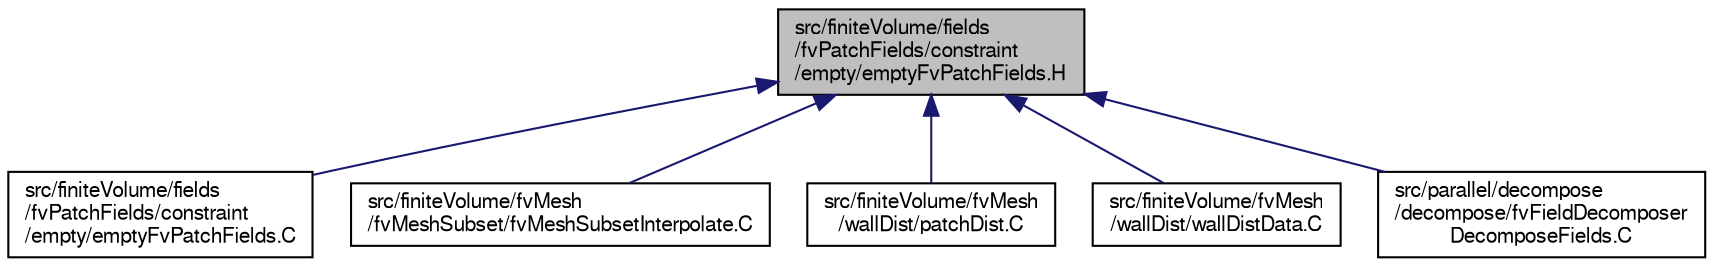 digraph "src/finiteVolume/fields/fvPatchFields/constraint/empty/emptyFvPatchFields.H"
{
  bgcolor="transparent";
  edge [fontname="FreeSans",fontsize="10",labelfontname="FreeSans",labelfontsize="10"];
  node [fontname="FreeSans",fontsize="10",shape=record];
  Node190 [label="src/finiteVolume/fields\l/fvPatchFields/constraint\l/empty/emptyFvPatchFields.H",height=0.2,width=0.4,color="black", fillcolor="grey75", style="filled", fontcolor="black"];
  Node190 -> Node191 [dir="back",color="midnightblue",fontsize="10",style="solid",fontname="FreeSans"];
  Node191 [label="src/finiteVolume/fields\l/fvPatchFields/constraint\l/empty/emptyFvPatchFields.C",height=0.2,width=0.4,color="black",URL="$a01619.html"];
  Node190 -> Node192 [dir="back",color="midnightblue",fontsize="10",style="solid",fontname="FreeSans"];
  Node192 [label="src/finiteVolume/fvMesh\l/fvMeshSubset/fvMeshSubsetInterpolate.C",height=0.2,width=0.4,color="black",URL="$a03566.html"];
  Node190 -> Node193 [dir="back",color="midnightblue",fontsize="10",style="solid",fontname="FreeSans"];
  Node193 [label="src/finiteVolume/fvMesh\l/wallDist/patchDist.C",height=0.2,width=0.4,color="black",URL="$a03722.html"];
  Node190 -> Node194 [dir="back",color="midnightblue",fontsize="10",style="solid",fontname="FreeSans"];
  Node194 [label="src/finiteVolume/fvMesh\l/wallDist/wallDistData.C",height=0.2,width=0.4,color="black",URL="$a03740.html"];
  Node190 -> Node195 [dir="back",color="midnightblue",fontsize="10",style="solid",fontname="FreeSans"];
  Node195 [label="src/parallel/decompose\l/decompose/fvFieldDecomposer\lDecomposeFields.C",height=0.2,width=0.4,color="black",URL="$a12977.html"];
}
